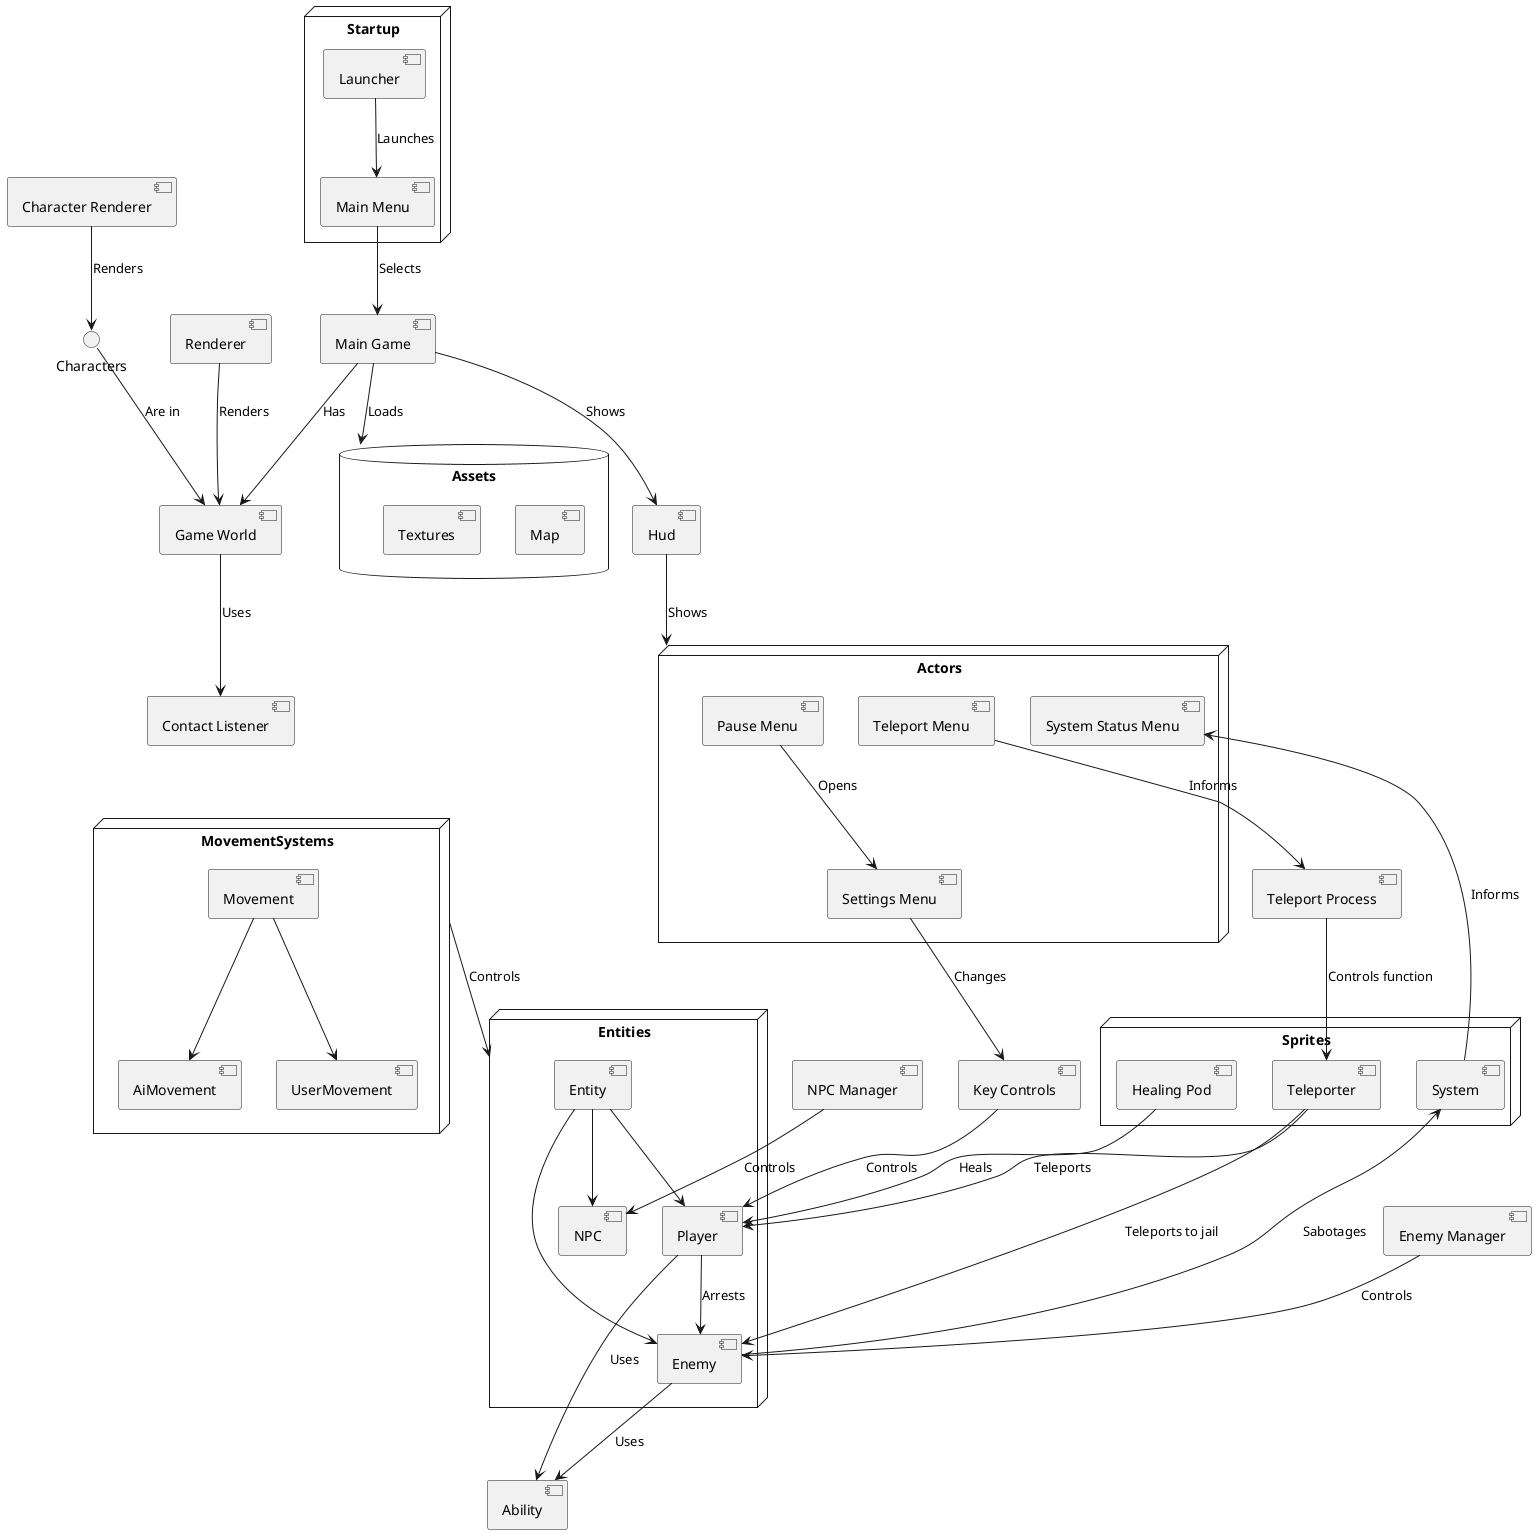 @startuml
node Startup {
    [Launcher]
    [Main Menu]
}
database Assets {
    [Map]
    [Textures]
}
node Entities {
    [Entity]
    [Player]
    [Enemy]
    [NPC]
}
node Actors {
    [System Status Menu]
    [Teleport Menu]
    [Pause Menu]
    [Settings Menu]
}
node Sprites {
    [Teleporter]
    [System]
    [Healing Pod]
}
node MovementSystems{
    [Movement]
    [AiMovement]
    [UserMovement]
}
[Launcher] --> [Main Menu]: Launches
[Main Menu] --> [Main Game]: Selects
[Main Game] --> Assets: Loads
[Main Game] --> [Game World]: Has
[Main Game] --> [Hud]: Shows
[Enemy Manager] --> [Enemy]: Controls
[Enemy] --> [Ability]: Uses
[Enemy] --> [System]: Sabotages
[Player] --> [Enemy]: Arrests
[Player] --> [Ability]: Uses
[Teleporter] --> [Player]: Teleports
[Healing Pod] --> [Player]: Heals
Characters --> [Game World]: Are in
[Renderer] --> [Game World]: Renders
[Game World] --> [Contact Listener]: Uses
[Key Controls] --> [Player]: Controls
[Pause Menu] --> [Settings Menu]: Opens
[Settings Menu] --> [Key Controls]: Changes
[Hud] --> Actors: Shows
[System] --> [System Status Menu]: Informs
[NPC Manager] --> [NPC]: Controls
[Character Renderer] --> Characters: Renders
[Teleport Menu] --> [Teleport Process]: Informs
[Teleport Process] --> [Teleporter]: Controls function
[Teleporter] --> [Enemy]: Teleports to jail


[Entity]-->[Player]
[Entity]-->[Enemy]
[Entity]-->[NPC]
[Movement]-->[AiMovement]
[Movement]-->[UserMovement]
MovementSystems-->Entities: Controls
@enduml